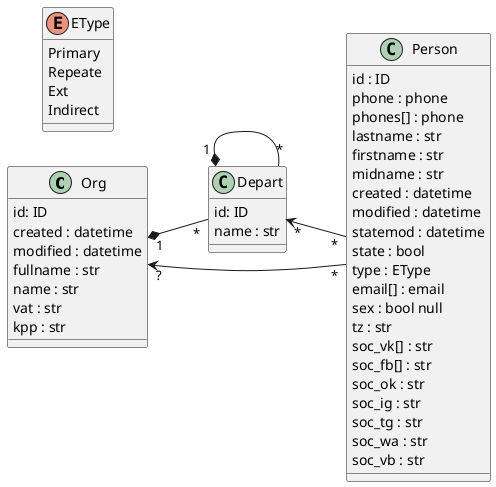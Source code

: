 @startuml
'https://plantuml.com/class-diagram

left to right direction

class Org {
    id: ID
    created : datetime
    modified : datetime
    fullname : str
    name : str
    vat : str
    kpp : str
}

class Depart {
    id: ID
    name : str
}

class Person {
    id : ID
    phone : phone
    phones[] : phone
    lastname : str
    firstname : str
    midname : str
    created : datetime
    modified : datetime
    statemod : datetime
    state : bool
    type : EType
    email[] : email
    sex : bool null
    tz : str
    soc_vk[] : str
    soc_fb[] : str
    soc_ok : str
    soc_ig : str
    soc_tg : str
    soc_wa : str
    soc_vb : str
}

enum EType {
    Primary
    Repeate
    Ext
    Indirect
}

Org "1" *-- "*" Depart
Depart "1" *-- "*" Depart
Org "?" <-- "*" Person
Depart "*" <-- "*" Person

@enduml
